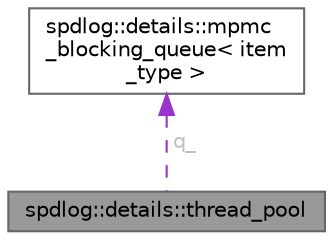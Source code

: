 digraph "spdlog::details::thread_pool"
{
 // LATEX_PDF_SIZE
  bgcolor="transparent";
  edge [fontname=Helvetica,fontsize=10,labelfontname=Helvetica,labelfontsize=10];
  node [fontname=Helvetica,fontsize=10,shape=box,height=0.2,width=0.4];
  Node1 [id="Node000001",label="spdlog::details::thread_pool",height=0.2,width=0.4,color="gray40", fillcolor="grey60", style="filled", fontcolor="black",tooltip=" "];
  Node2 -> Node1 [id="edge1_Node000001_Node000002",dir="back",color="darkorchid3",style="dashed",tooltip=" ",label=" q_",fontcolor="grey" ];
  Node2 [id="Node000002",label="spdlog::details::mpmc\l_blocking_queue\< item\l_type \>",height=0.2,width=0.4,color="gray40", fillcolor="white", style="filled",URL="$classspdlog_1_1details_1_1mpmc__blocking__queue.html",tooltip=" "];
}
